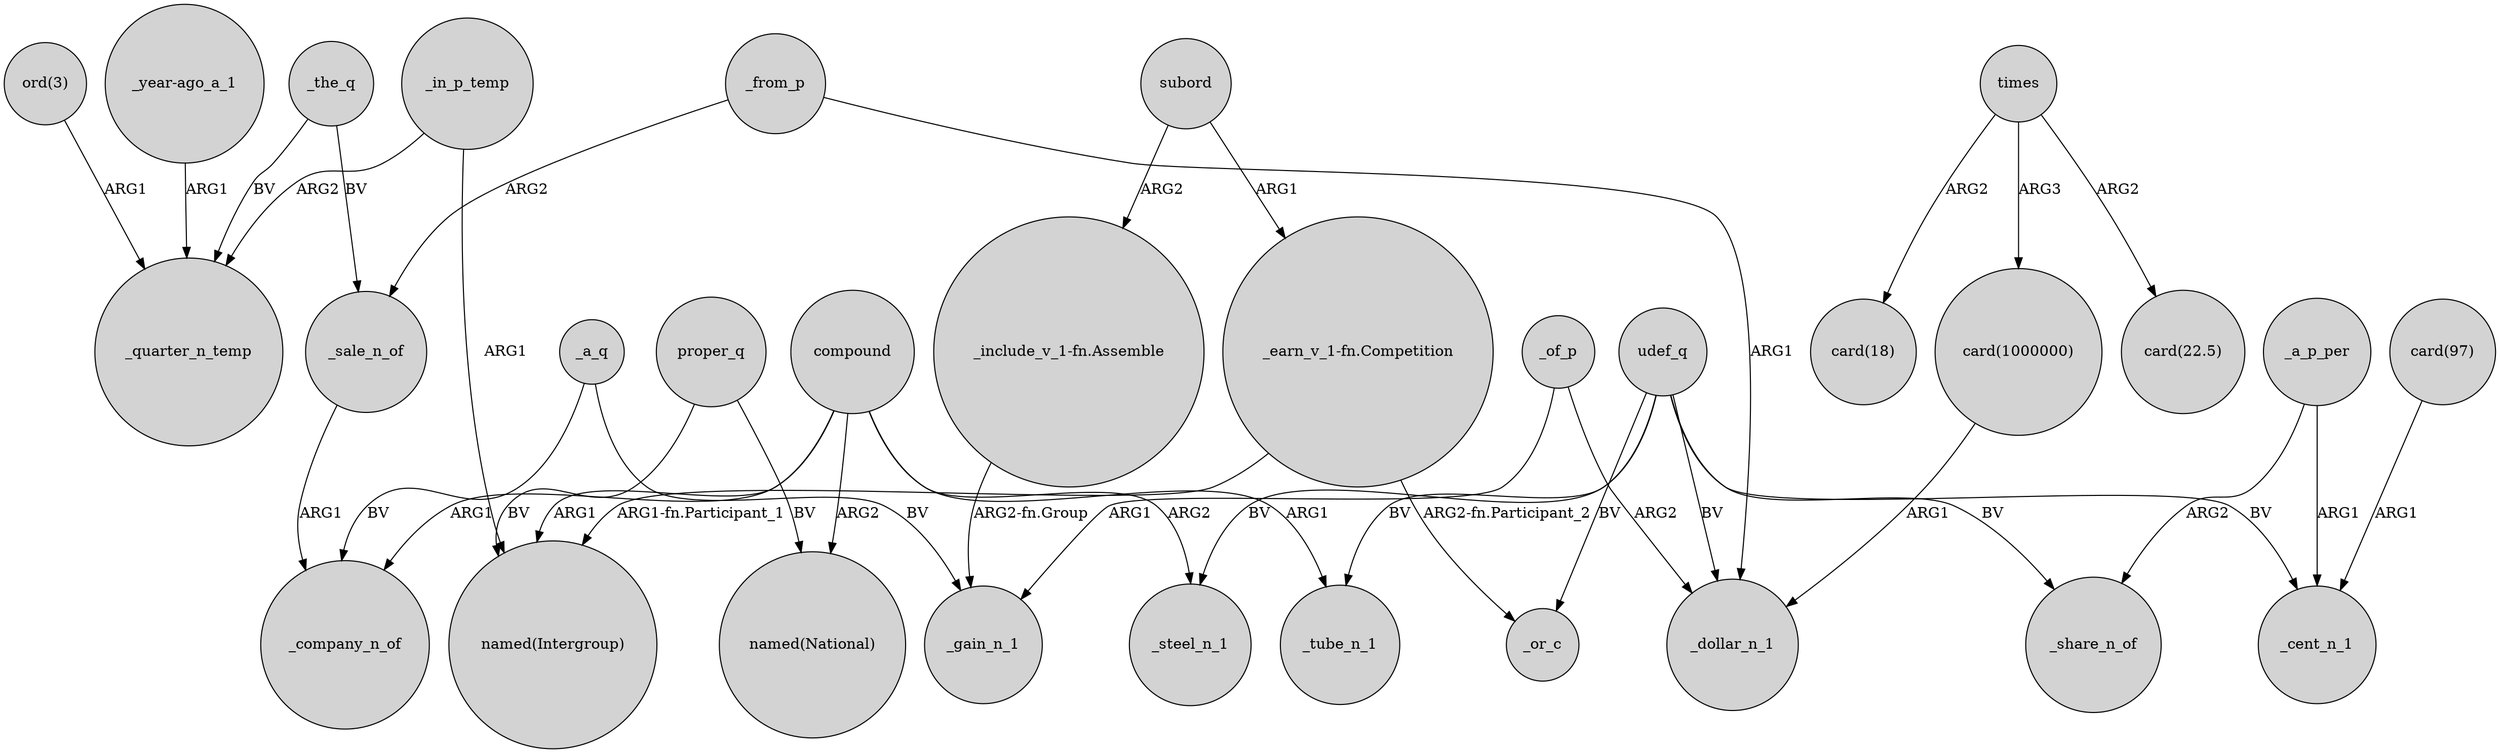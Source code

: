 digraph {
	node [shape=circle style=filled]
	_in_p_temp -> _quarter_n_temp [label=ARG2]
	times -> "card(22.5)" [label=ARG2]
	"ord(3)" -> _quarter_n_temp [label=ARG1]
	_from_p -> _dollar_n_1 [label=ARG1]
	_in_p_temp -> "named(Intergroup)" [label=ARG1]
	_a_p_per -> _cent_n_1 [label=ARG1]
	_the_q -> _quarter_n_temp [label=BV]
	times -> "card(1000000)" [label=ARG3]
	subord -> "_earn_v_1-fn.Competition" [label=ARG1]
	_a_q -> _company_n_of [label=BV]
	compound -> "named(National)" [label=ARG2]
	compound -> _company_n_of [label=ARG1]
	"_include_v_1-fn.Assemble" -> _gain_n_1 [label="ARG2-fn.Group"]
	_of_p -> _gain_n_1 [label=ARG1]
	udef_q -> _cent_n_1 [label=BV]
	"card(97)" -> _cent_n_1 [label=ARG1]
	udef_q -> _tube_n_1 [label=BV]
	udef_q -> _or_c [label=BV]
	_from_p -> _sale_n_of [label=ARG2]
	udef_q -> _steel_n_1 [label=BV]
	compound -> _tube_n_1 [label=ARG1]
	"_earn_v_1-fn.Competition" -> "named(Intergroup)" [label="ARG1-fn.Participant_1"]
	_a_p_per -> _share_n_of [label=ARG2]
	udef_q -> _share_n_of [label=BV]
	udef_q -> _dollar_n_1 [label=BV]
	proper_q -> "named(Intergroup)" [label=BV]
	_a_q -> _gain_n_1 [label=BV]
	"_earn_v_1-fn.Competition" -> _or_c [label="ARG2-fn.Participant_2"]
	"card(1000000)" -> _dollar_n_1 [label=ARG1]
	times -> "card(18)" [label=ARG2]
	compound -> _steel_n_1 [label=ARG2]
	_sale_n_of -> _company_n_of [label=ARG1]
	compound -> "named(Intergroup)" [label=ARG1]
	proper_q -> "named(National)" [label=BV]
	_of_p -> _dollar_n_1 [label=ARG2]
	_the_q -> _sale_n_of [label=BV]
	"_year-ago_a_1" -> _quarter_n_temp [label=ARG1]
	subord -> "_include_v_1-fn.Assemble" [label=ARG2]
}
